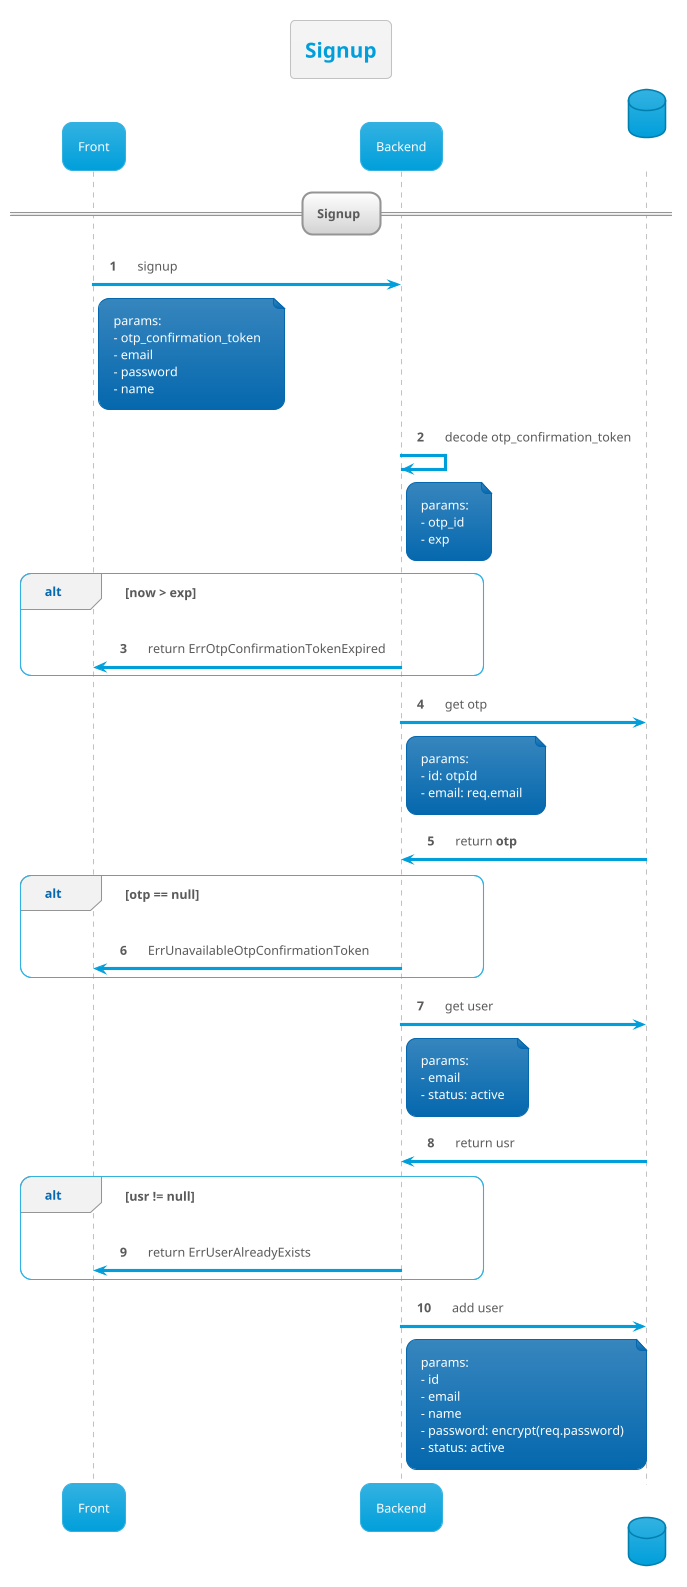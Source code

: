 @startuml
!theme bluegray

title Signup
autonumber

participant "Front" as F
participant "Backend" as B
database "DB" as DB

== Signup ==

F -> B: signup
    note right F
        params:
        - otp_confirmation_token
        - email
        - password
        - name
    end note

B -> B: decode otp_confirmation_token
    note right B
        params:
        - otp_id
        - exp
    end note

alt now > exp
    B -> F: return ErrOtpConfirmationTokenExpired
end


B -> DB: get otp
    note right B
        params:
        - id: otpId
        - email: req.email
    end note

DB -> B: return **otp**
alt otp == null
    B -> F: ErrUnavailableOtpConfirmationToken
end

B -> DB: get user
    note right B
        params:
        - email
        - status: active
    end note
DB -> B: return usr

alt usr != null
    B -> F: return ErrUserAlreadyExists
end

B -> DB: add user
    note right B
        params:
        - id
        - email
        - name
        - password: encrypt(req.password)
        - status: active
    end note
@enduml
